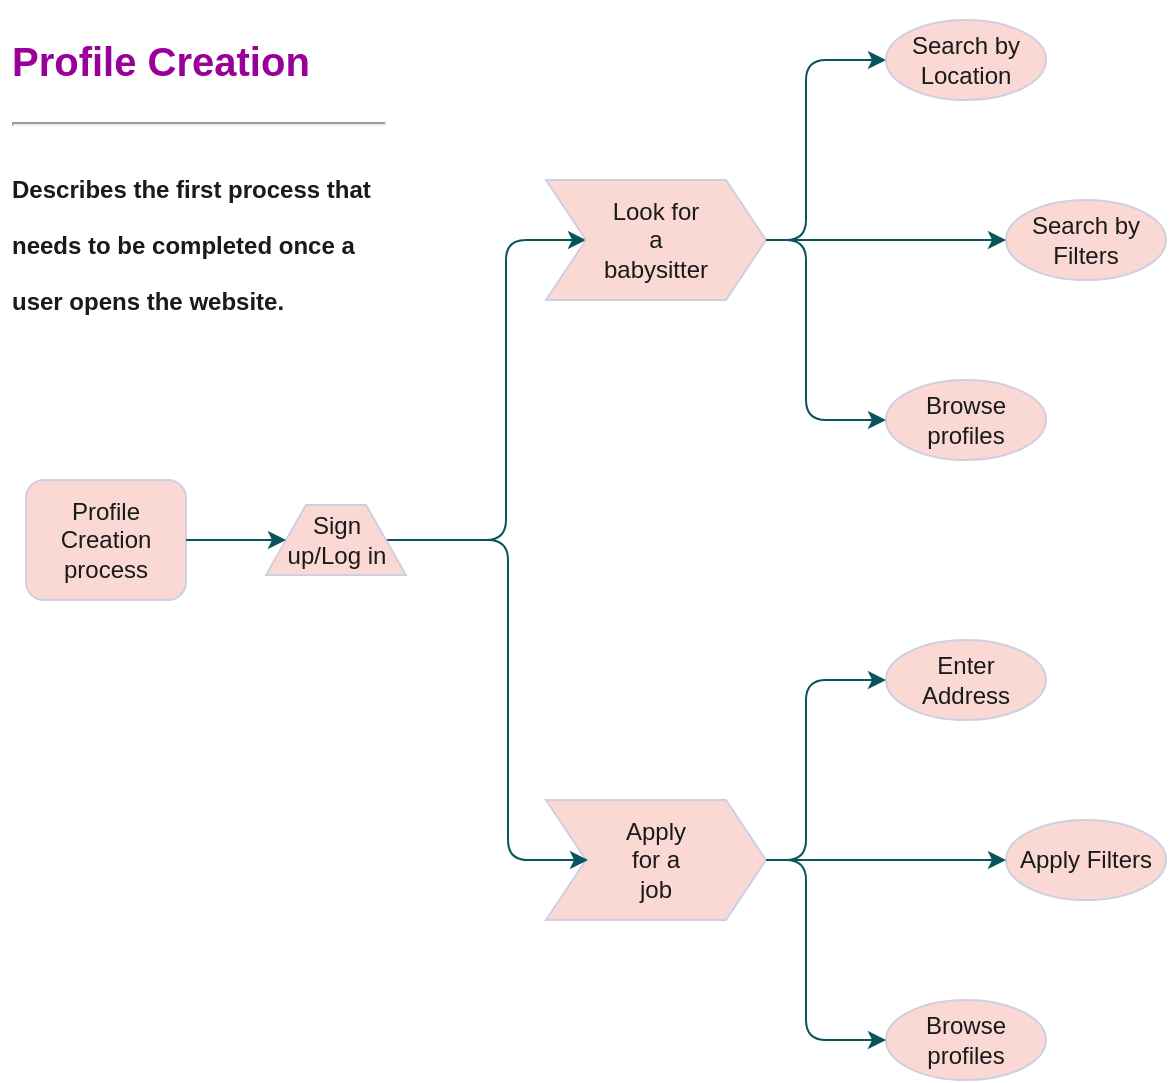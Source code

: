 <mxfile version="13.7.9" type="github">
  <diagram id="kgpKYQtTHZ0yAKxKKP6v" name="Page-1">
    <mxGraphModel dx="946" dy="613" grid="1" gridSize="10" guides="1" tooltips="1" connect="1" arrows="1" fold="1" page="1" pageScale="1" pageWidth="850" pageHeight="1100" math="0" shadow="0">
      <root>
        <mxCell id="0" />
        <mxCell id="1" parent="0" />
        <mxCell id="yV8Ly-0krYD2EfWFlX-U-4" value="" style="edgeStyle=orthogonalEdgeStyle;rounded=1;orthogonalLoop=1;jettySize=auto;html=1;strokeColor=#09555B;fontColor=#1A1A1A;entryX=0;entryY=0.5;entryDx=0;entryDy=0;" edge="1" parent="1" source="yV8Ly-0krYD2EfWFlX-U-39" target="yV8Ly-0krYD2EfWFlX-U-3">
          <mxGeometry relative="1" as="geometry">
            <mxPoint x="350" y="200" as="targetPoint" />
            <Array as="points">
              <mxPoint x="270" y="280" />
              <mxPoint x="270" y="130" />
            </Array>
          </mxGeometry>
        </mxCell>
        <mxCell id="yV8Ly-0krYD2EfWFlX-U-1" value="" style="whiteSpace=wrap;html=1;strokeColor=#D0CEE2;fillColor=#FAD9D5;fontColor=#1A1A1A;rounded=1;" vertex="1" parent="1">
          <mxGeometry x="30" y="250" width="80" height="60" as="geometry" />
        </mxCell>
        <mxCell id="yV8Ly-0krYD2EfWFlX-U-2" value="Profile Creation process" style="text;html=1;strokeColor=none;fillColor=none;align=center;verticalAlign=middle;whiteSpace=wrap;fontColor=#1A1A1A;rounded=1;" vertex="1" parent="1">
          <mxGeometry x="50" y="270" width="40" height="20" as="geometry" />
        </mxCell>
        <mxCell id="yV8Ly-0krYD2EfWFlX-U-3" value="" style="shape=step;perimeter=stepPerimeter;whiteSpace=wrap;html=1;fixedSize=1;rounded=0;fontColor=#1A1A1A;strokeColor=#D0CEE2;fillColor=#FAD9D5;size=20;" vertex="1" parent="1">
          <mxGeometry x="290" y="100" width="110" height="60" as="geometry" />
        </mxCell>
        <mxCell id="yV8Ly-0krYD2EfWFlX-U-16" value="" style="edgeStyle=orthogonalEdgeStyle;rounded=1;orthogonalLoop=1;jettySize=auto;html=1;strokeColor=#09555B;fontColor=#1A1A1A;entryX=0;entryY=0.5;entryDx=0;entryDy=0;exitX=1;exitY=0.5;exitDx=0;exitDy=0;" edge="1" parent="1" source="yV8Ly-0krYD2EfWFlX-U-3" target="yV8Ly-0krYD2EfWFlX-U-15">
          <mxGeometry relative="1" as="geometry">
            <mxPoint x="400" y="210" as="sourcePoint" />
            <Array as="points">
              <mxPoint x="420" y="130" />
              <mxPoint x="420" y="40" />
            </Array>
          </mxGeometry>
        </mxCell>
        <mxCell id="yV8Ly-0krYD2EfWFlX-U-6" value="Look for a babysitter" style="text;html=1;strokeColor=none;fillColor=none;align=center;verticalAlign=middle;whiteSpace=wrap;rounded=0;fontColor=#1A1A1A;" vertex="1" parent="1">
          <mxGeometry x="325" y="120" width="40" height="20" as="geometry" />
        </mxCell>
        <mxCell id="yV8Ly-0krYD2EfWFlX-U-8" value="" style="shape=step;perimeter=stepPerimeter;whiteSpace=wrap;html=1;fixedSize=1;rounded=0;fontColor=#1A1A1A;strokeColor=#D0CEE2;fillColor=#FAD9D5;size=20;" vertex="1" parent="1">
          <mxGeometry x="290" y="410" width="110" height="60" as="geometry" />
        </mxCell>
        <mxCell id="yV8Ly-0krYD2EfWFlX-U-9" value="" style="edgeStyle=orthogonalEdgeStyle;rounded=1;orthogonalLoop=1;jettySize=auto;html=1;strokeColor=#09555B;fontColor=#1A1A1A;exitX=1;exitY=0.5;exitDx=0;exitDy=0;entryX=0;entryY=0.5;entryDx=0;entryDy=0;" edge="1" parent="1" source="yV8Ly-0krYD2EfWFlX-U-39">
          <mxGeometry relative="1" as="geometry">
            <mxPoint x="211" y="280" as="sourcePoint" />
            <mxPoint x="311" y="440" as="targetPoint" />
            <Array as="points">
              <mxPoint x="271" y="280" />
              <mxPoint x="271" y="440" />
            </Array>
          </mxGeometry>
        </mxCell>
        <mxCell id="yV8Ly-0krYD2EfWFlX-U-13" value="Apply for a job" style="text;html=1;strokeColor=none;fillColor=none;align=center;verticalAlign=middle;whiteSpace=wrap;rounded=0;fontColor=#1A1A1A;" vertex="1" parent="1">
          <mxGeometry x="325" y="430" width="40" height="20" as="geometry" />
        </mxCell>
        <mxCell id="yV8Ly-0krYD2EfWFlX-U-15" value="" style="ellipse;whiteSpace=wrap;html=1;rounded=1;strokeColor=#D0CEE2;fillColor=#FAD9D5;fontColor=#1A1A1A;" vertex="1" parent="1">
          <mxGeometry x="460" y="20" width="80" height="40" as="geometry" />
        </mxCell>
        <mxCell id="yV8Ly-0krYD2EfWFlX-U-17" value="Search by Location" style="text;html=1;strokeColor=none;fillColor=none;align=center;verticalAlign=middle;whiteSpace=wrap;rounded=0;fontColor=#1A1A1A;" vertex="1" parent="1">
          <mxGeometry x="470" y="30" width="60" height="20" as="geometry" />
        </mxCell>
        <mxCell id="yV8Ly-0krYD2EfWFlX-U-20" value="" style="ellipse;whiteSpace=wrap;html=1;rounded=1;strokeColor=#D0CEE2;fillColor=#FAD9D5;fontColor=#1A1A1A;" vertex="1" parent="1">
          <mxGeometry x="520" y="110" width="80" height="40" as="geometry" />
        </mxCell>
        <mxCell id="yV8Ly-0krYD2EfWFlX-U-19" value="Search by Filters" style="text;html=1;strokeColor=none;fillColor=none;align=center;verticalAlign=middle;whiteSpace=wrap;rounded=0;fontColor=#1A1A1A;" vertex="1" parent="1">
          <mxGeometry x="525" y="120" width="70" height="20" as="geometry" />
        </mxCell>
        <mxCell id="yV8Ly-0krYD2EfWFlX-U-21" value="" style="edgeStyle=orthogonalEdgeStyle;rounded=1;orthogonalLoop=1;jettySize=auto;html=1;strokeColor=#09555B;fontColor=#1A1A1A;entryX=0;entryY=0.5;entryDx=0;entryDy=0;exitX=1;exitY=0.5;exitDx=0;exitDy=0;" edge="1" parent="1" source="yV8Ly-0krYD2EfWFlX-U-3" target="yV8Ly-0krYD2EfWFlX-U-20">
          <mxGeometry relative="1" as="geometry">
            <mxPoint x="410" y="130" as="sourcePoint" />
            <mxPoint x="450" y="140" as="targetPoint" />
            <Array as="points">
              <mxPoint x="510" y="130" />
            </Array>
          </mxGeometry>
        </mxCell>
        <mxCell id="yV8Ly-0krYD2EfWFlX-U-27" value="" style="ellipse;whiteSpace=wrap;html=1;rounded=1;strokeColor=#D0CEE2;fillColor=#FAD9D5;fontColor=#1A1A1A;" vertex="1" parent="1">
          <mxGeometry x="460" y="200" width="80" height="40" as="geometry" />
        </mxCell>
        <mxCell id="yV8Ly-0krYD2EfWFlX-U-25" value="Browse profiles" style="text;html=1;strokeColor=none;fillColor=none;align=center;verticalAlign=middle;whiteSpace=wrap;rounded=0;fontColor=#1A1A1A;" vertex="1" parent="1">
          <mxGeometry x="470" y="210" width="60" height="20" as="geometry" />
        </mxCell>
        <mxCell id="yV8Ly-0krYD2EfWFlX-U-32" value="" style="edgeStyle=orthogonalEdgeStyle;rounded=1;orthogonalLoop=1;jettySize=auto;html=1;strokeColor=#09555B;fontColor=#1A1A1A;exitX=1;exitY=0.5;exitDx=0;exitDy=0;entryX=0;entryY=0.5;entryDx=0;entryDy=0;" edge="1" parent="1" source="yV8Ly-0krYD2EfWFlX-U-3" target="yV8Ly-0krYD2EfWFlX-U-27">
          <mxGeometry relative="1" as="geometry">
            <mxPoint x="410" y="140" as="sourcePoint" />
            <mxPoint x="480" y="170" as="targetPoint" />
            <Array as="points">
              <mxPoint x="420" y="130" />
              <mxPoint x="420" y="220" />
            </Array>
          </mxGeometry>
        </mxCell>
        <mxCell id="yV8Ly-0krYD2EfWFlX-U-39" value="" style="shape=trapezoid;perimeter=trapezoidPerimeter;whiteSpace=wrap;html=1;fixedSize=1;rounded=0;strokeColor=#D0CEE2;fillColor=#FAD9D5;fontColor=#1A1A1A;" vertex="1" parent="1">
          <mxGeometry x="150" y="262.5" width="70" height="35" as="geometry" />
        </mxCell>
        <mxCell id="yV8Ly-0krYD2EfWFlX-U-48" value="" style="edgeStyle=orthogonalEdgeStyle;rounded=1;orthogonalLoop=1;jettySize=auto;html=1;strokeColor=#09555B;fontColor=#1A1A1A;entryX=0;entryY=0.5;entryDx=0;entryDy=0;" edge="1" parent="1" source="yV8Ly-0krYD2EfWFlX-U-1" target="yV8Ly-0krYD2EfWFlX-U-39">
          <mxGeometry relative="1" as="geometry">
            <mxPoint x="110" y="280" as="sourcePoint" />
            <mxPoint x="310" y="130" as="targetPoint" />
            <Array as="points" />
          </mxGeometry>
        </mxCell>
        <mxCell id="yV8Ly-0krYD2EfWFlX-U-41" value="Sign up/Log in" style="text;html=1;strokeColor=none;fillColor=none;align=center;verticalAlign=middle;whiteSpace=wrap;rounded=0;fontColor=#1A1A1A;" vertex="1" parent="1">
          <mxGeometry x="157.5" y="262.5" width="55" height="35" as="geometry" />
        </mxCell>
        <mxCell id="yV8Ly-0krYD2EfWFlX-U-50" value="" style="edgeStyle=orthogonalEdgeStyle;rounded=1;orthogonalLoop=1;jettySize=auto;html=1;strokeColor=#09555B;fontColor=#1A1A1A;entryX=0;entryY=0.5;entryDx=0;entryDy=0;exitX=1;exitY=0.5;exitDx=0;exitDy=0;" edge="1" parent="1" target="yV8Ly-0krYD2EfWFlX-U-51">
          <mxGeometry relative="1" as="geometry">
            <mxPoint x="400" y="440" as="sourcePoint" />
            <Array as="points">
              <mxPoint x="420" y="440" />
              <mxPoint x="420" y="350" />
            </Array>
          </mxGeometry>
        </mxCell>
        <mxCell id="yV8Ly-0krYD2EfWFlX-U-51" value="" style="ellipse;whiteSpace=wrap;html=1;rounded=1;strokeColor=#D0CEE2;fillColor=#FAD9D5;fontColor=#1A1A1A;" vertex="1" parent="1">
          <mxGeometry x="460" y="330" width="80" height="40" as="geometry" />
        </mxCell>
        <mxCell id="yV8Ly-0krYD2EfWFlX-U-52" value="Enter Address" style="text;html=1;strokeColor=none;fillColor=none;align=center;verticalAlign=middle;whiteSpace=wrap;rounded=0;fontColor=#1A1A1A;" vertex="1" parent="1">
          <mxGeometry x="470" y="340" width="60" height="20" as="geometry" />
        </mxCell>
        <mxCell id="yV8Ly-0krYD2EfWFlX-U-53" value="" style="ellipse;whiteSpace=wrap;html=1;rounded=1;strokeColor=#D0CEE2;fillColor=#FAD9D5;fontColor=#1A1A1A;" vertex="1" parent="1">
          <mxGeometry x="520" y="420" width="80" height="40" as="geometry" />
        </mxCell>
        <mxCell id="yV8Ly-0krYD2EfWFlX-U-54" value="Apply Filters" style="text;html=1;strokeColor=none;fillColor=none;align=center;verticalAlign=middle;whiteSpace=wrap;rounded=0;fontColor=#1A1A1A;" vertex="1" parent="1">
          <mxGeometry x="525" y="430" width="70" height="20" as="geometry" />
        </mxCell>
        <mxCell id="yV8Ly-0krYD2EfWFlX-U-55" value="" style="edgeStyle=orthogonalEdgeStyle;rounded=1;orthogonalLoop=1;jettySize=auto;html=1;strokeColor=#09555B;fontColor=#1A1A1A;entryX=0;entryY=0.5;entryDx=0;entryDy=0;exitX=1;exitY=0.5;exitDx=0;exitDy=0;" edge="1" parent="1" target="yV8Ly-0krYD2EfWFlX-U-53">
          <mxGeometry relative="1" as="geometry">
            <mxPoint x="400" y="440" as="sourcePoint" />
            <mxPoint x="450" y="450" as="targetPoint" />
            <Array as="points">
              <mxPoint x="510" y="440" />
            </Array>
          </mxGeometry>
        </mxCell>
        <mxCell id="yV8Ly-0krYD2EfWFlX-U-56" value="" style="ellipse;whiteSpace=wrap;html=1;rounded=1;strokeColor=#D0CEE2;fillColor=#FAD9D5;fontColor=#1A1A1A;" vertex="1" parent="1">
          <mxGeometry x="460" y="510" width="80" height="40" as="geometry" />
        </mxCell>
        <mxCell id="yV8Ly-0krYD2EfWFlX-U-57" value="Browse profiles" style="text;html=1;strokeColor=none;fillColor=none;align=center;verticalAlign=middle;whiteSpace=wrap;rounded=0;fontColor=#1A1A1A;" vertex="1" parent="1">
          <mxGeometry x="470" y="520" width="60" height="20" as="geometry" />
        </mxCell>
        <mxCell id="yV8Ly-0krYD2EfWFlX-U-58" value="" style="edgeStyle=orthogonalEdgeStyle;rounded=1;orthogonalLoop=1;jettySize=auto;html=1;strokeColor=#09555B;fontColor=#1A1A1A;exitX=1;exitY=0.5;exitDx=0;exitDy=0;entryX=0;entryY=0.5;entryDx=0;entryDy=0;" edge="1" parent="1" target="yV8Ly-0krYD2EfWFlX-U-56">
          <mxGeometry relative="1" as="geometry">
            <mxPoint x="400" y="440" as="sourcePoint" />
            <mxPoint x="480" y="480" as="targetPoint" />
            <Array as="points">
              <mxPoint x="420" y="440" />
              <mxPoint x="420" y="530" />
            </Array>
          </mxGeometry>
        </mxCell>
        <mxCell id="yV8Ly-0krYD2EfWFlX-U-59" value="&lt;p style=&quot;line-height: 60%&quot;&gt;&lt;/p&gt;&lt;h1&gt;&lt;font style=&quot;font-size: 20px&quot; color=&quot;#990099&quot;&gt;Profile Creation&lt;/font&gt;&lt;/h1&gt;&lt;hr&gt;&lt;h1 style=&quot;font-size: 23px&quot;&gt;&lt;span style=&quot;font-size: 12px&quot;&gt;Describes the first process that needs to be completed once a user opens the website.&lt;/span&gt;&lt;/h1&gt;&lt;p&gt;&lt;/p&gt;" style="text;html=1;strokeColor=none;fillColor=none;spacing=5;spacingTop=-20;whiteSpace=wrap;overflow=hidden;rounded=0;fontColor=#1A1A1A;perimeterSpacing=0;" vertex="1" parent="1">
          <mxGeometry x="17.5" y="20" width="195" height="150" as="geometry" />
        </mxCell>
      </root>
    </mxGraphModel>
  </diagram>
</mxfile>
